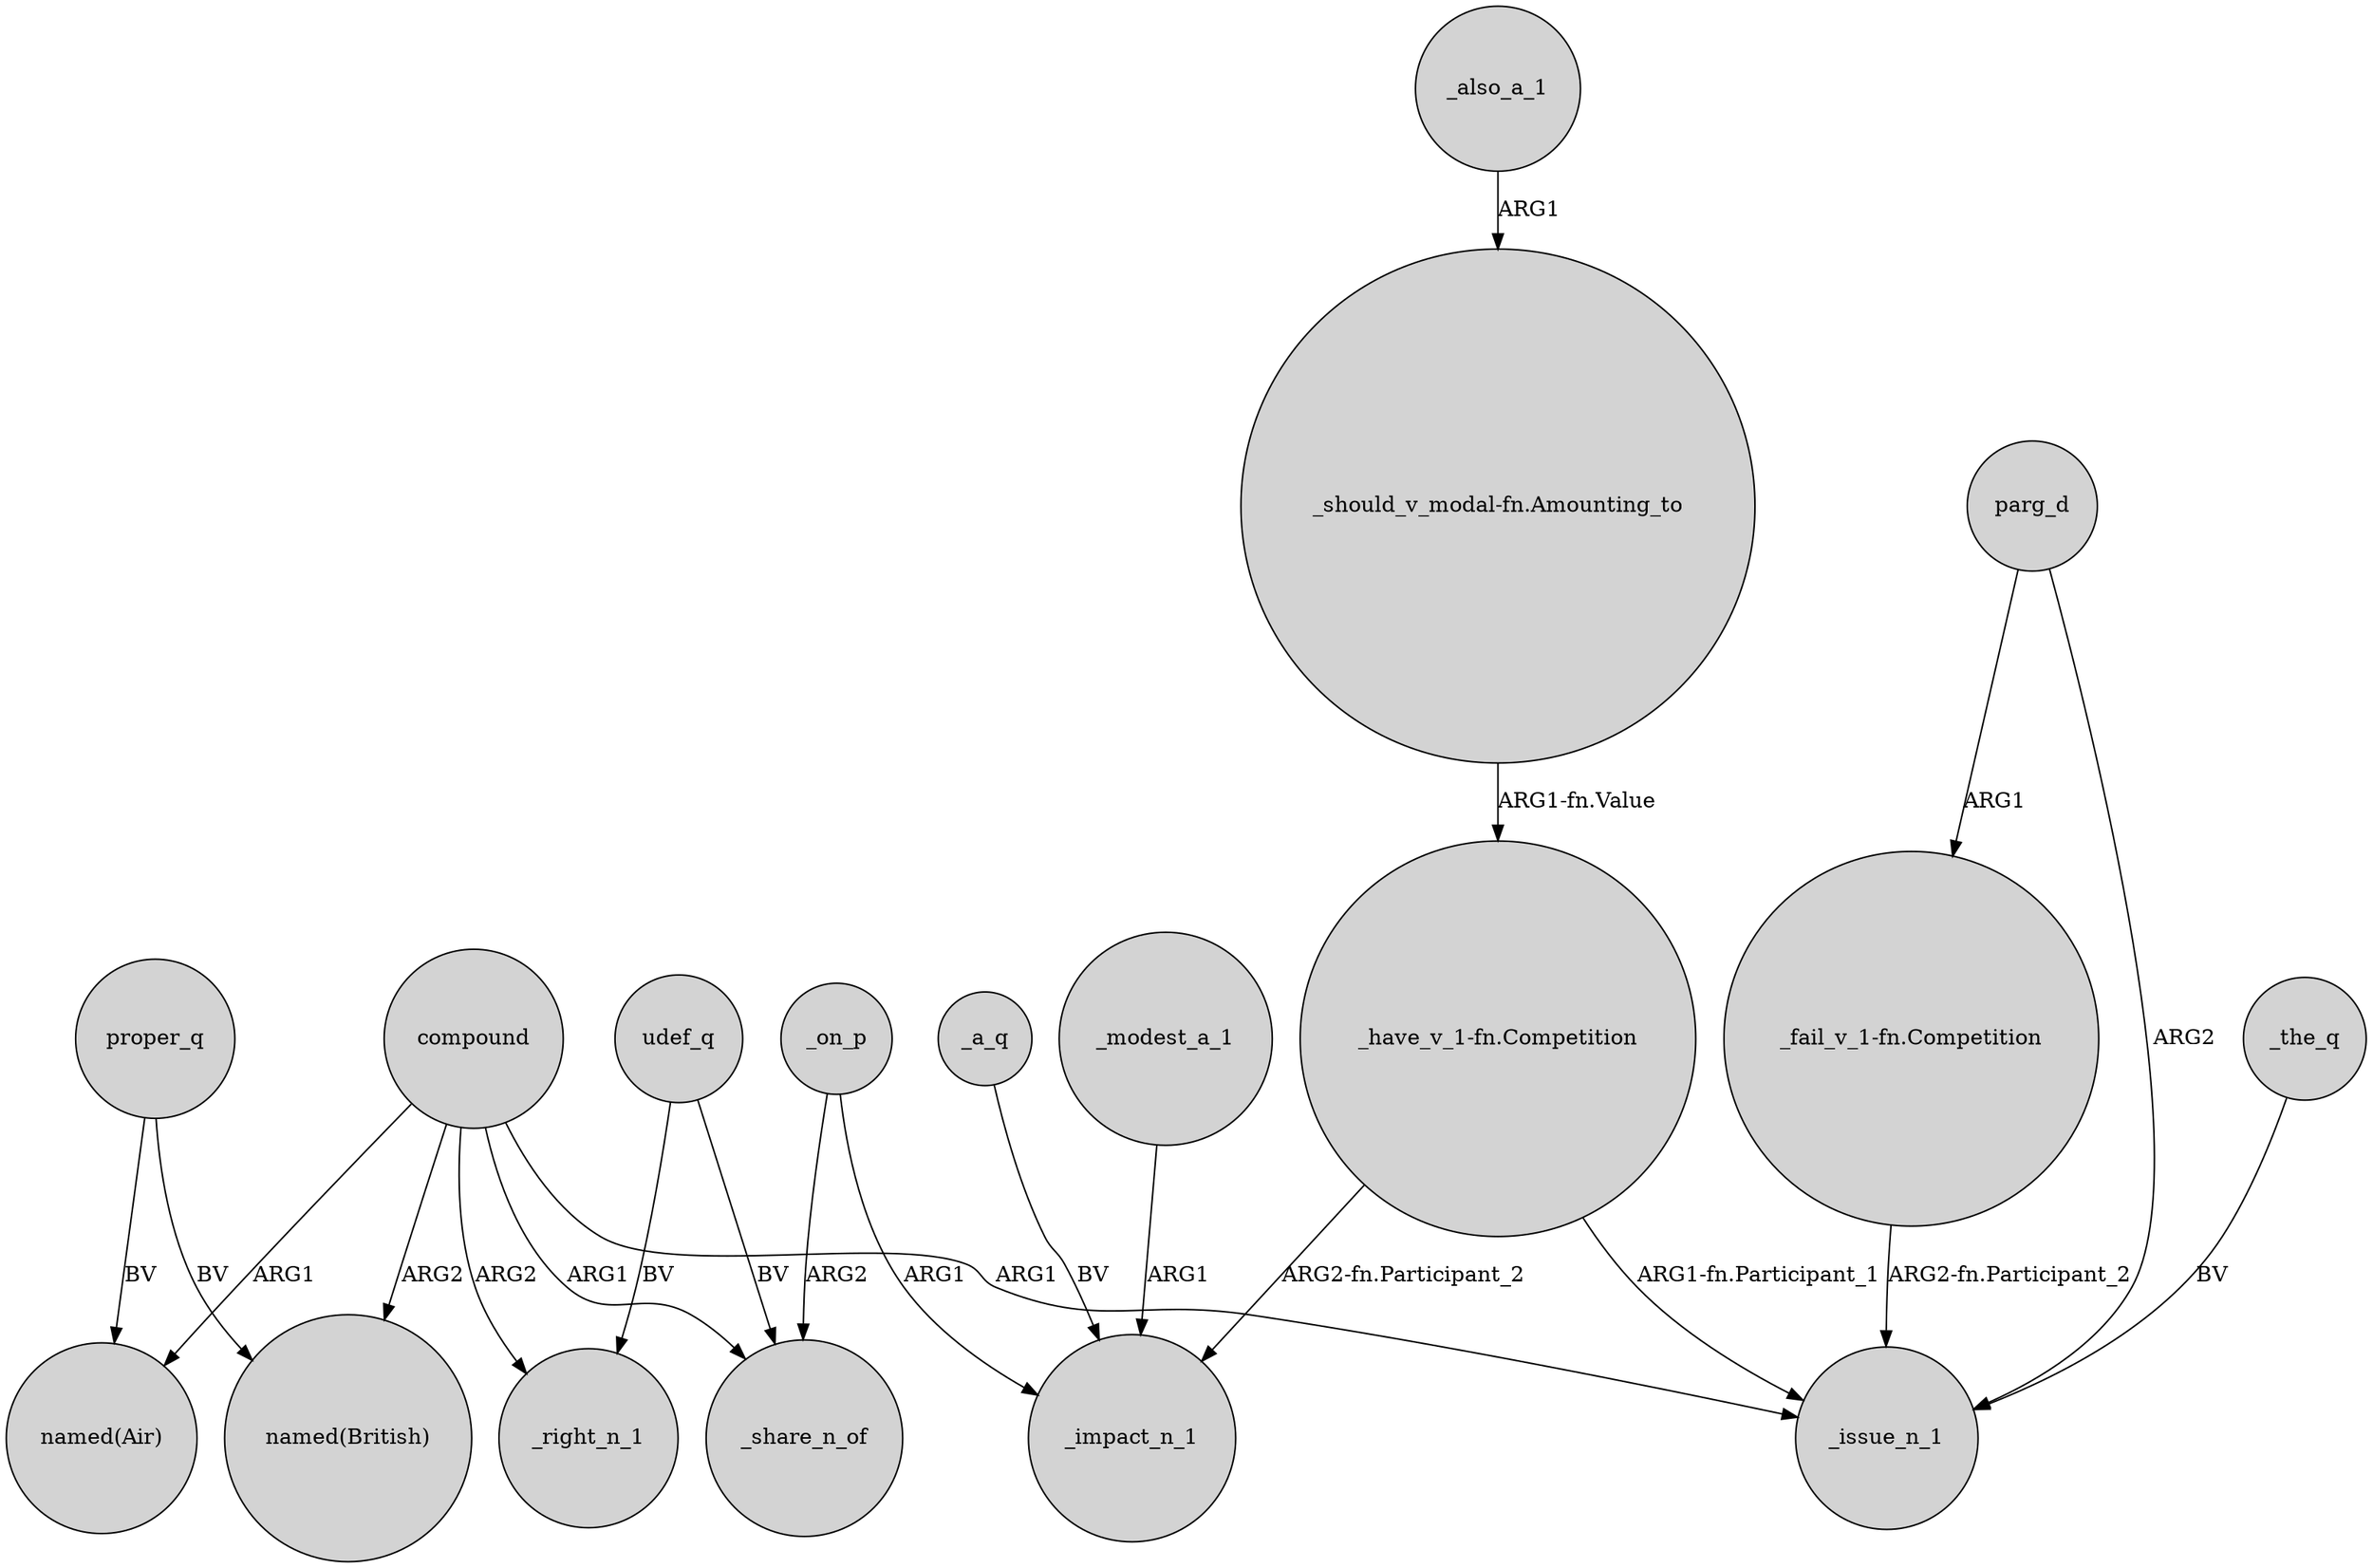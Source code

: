digraph {
	node [shape=circle style=filled]
	proper_q -> "named(British)" [label=BV]
	compound -> "named(Air)" [label=ARG1]
	compound -> _share_n_of [label=ARG1]
	proper_q -> "named(Air)" [label=BV]
	udef_q -> _right_n_1 [label=BV]
	parg_d -> "_fail_v_1-fn.Competition" [label=ARG1]
	compound -> _right_n_1 [label=ARG2]
	"_have_v_1-fn.Competition" -> _impact_n_1 [label="ARG2-fn.Participant_2"]
	"_should_v_modal-fn.Amounting_to" -> "_have_v_1-fn.Competition" [label="ARG1-fn.Value"]
	_also_a_1 -> "_should_v_modal-fn.Amounting_to" [label=ARG1]
	udef_q -> _share_n_of [label=BV]
	"_have_v_1-fn.Competition" -> _issue_n_1 [label="ARG1-fn.Participant_1"]
	_a_q -> _impact_n_1 [label=BV]
	"_fail_v_1-fn.Competition" -> _issue_n_1 [label="ARG2-fn.Participant_2"]
	compound -> "named(British)" [label=ARG2]
	parg_d -> _issue_n_1 [label=ARG2]
	_modest_a_1 -> _impact_n_1 [label=ARG1]
	_on_p -> _impact_n_1 [label=ARG1]
	compound -> _issue_n_1 [label=ARG1]
	_on_p -> _share_n_of [label=ARG2]
	_the_q -> _issue_n_1 [label=BV]
}
